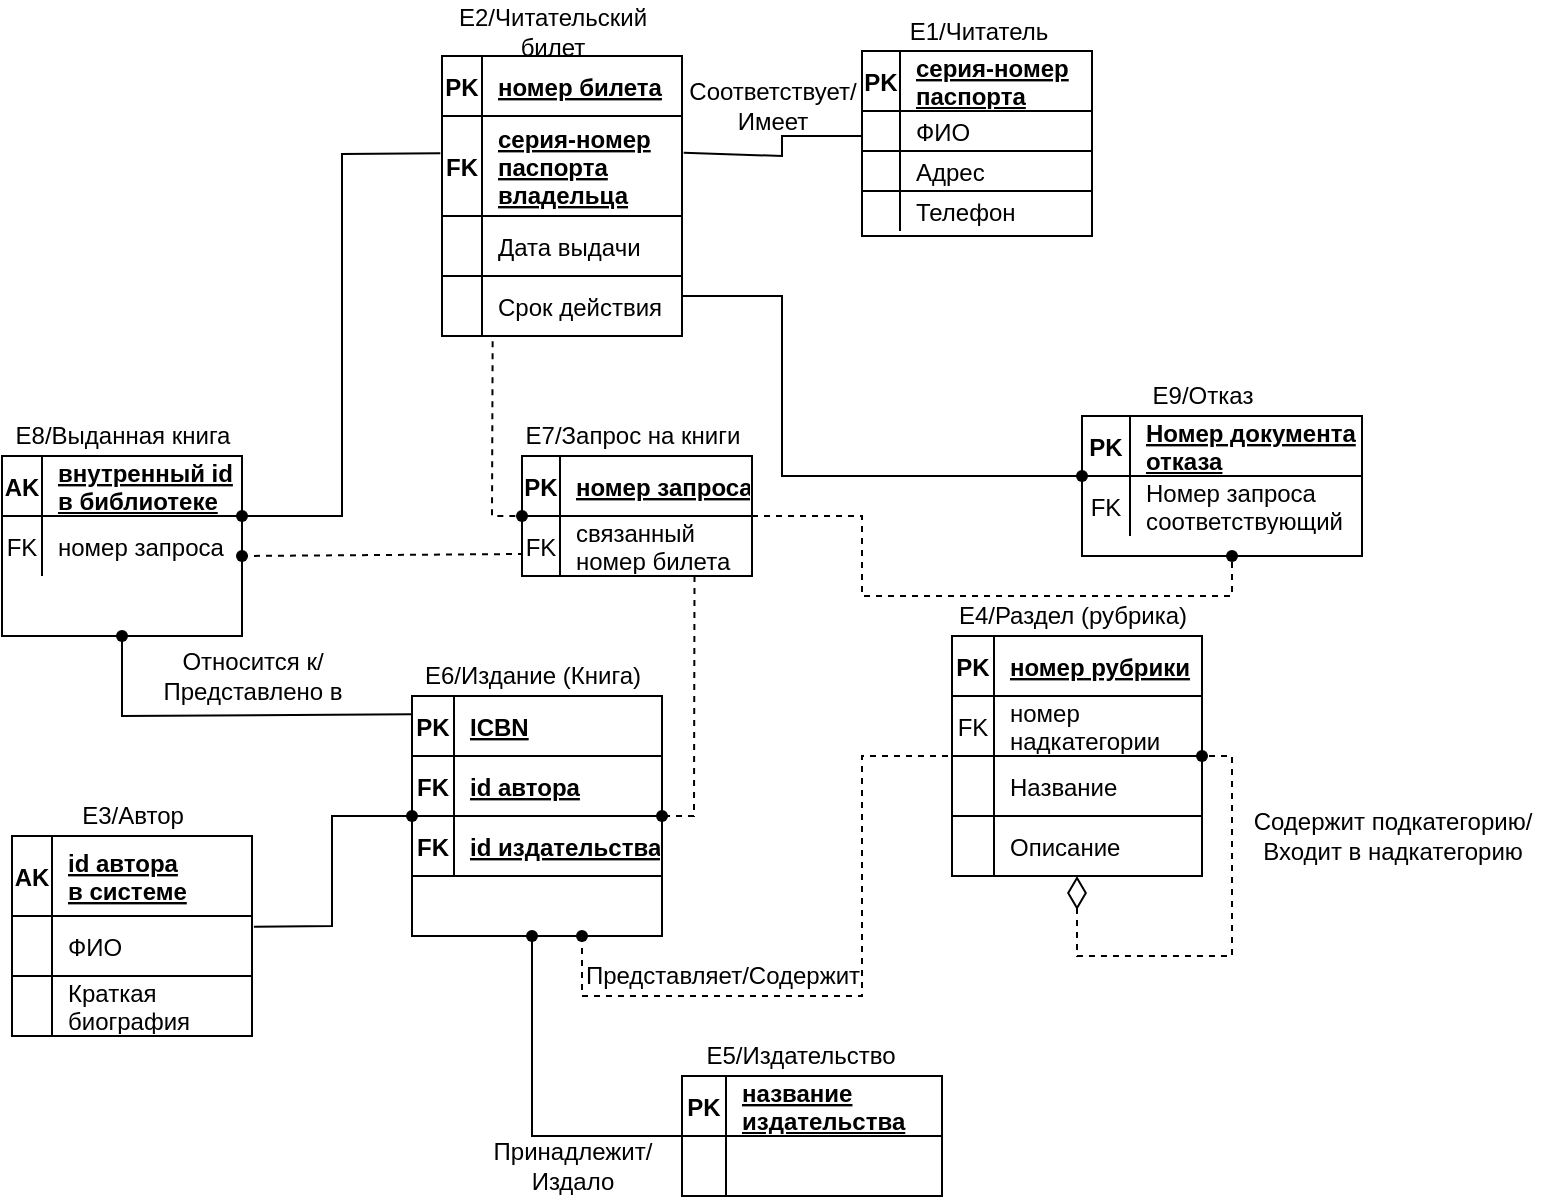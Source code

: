 <mxfile version="17.1.3" type="github">
  <diagram id="OyRcTyBlNtmZmaSBtb3-" name="Page-1">
    <mxGraphModel dx="1022" dy="468" grid="1" gridSize="10" guides="1" tooltips="1" connect="1" arrows="1" fold="1" page="1" pageScale="1" pageWidth="827" pageHeight="1169" math="0" shadow="0">
      <root>
        <mxCell id="0" />
        <mxCell id="1" parent="0" />
        <mxCell id="z1wBFRxJV2j2c12fdlnA-1" value="" style="shape=table;childLayout=tableLayout;fixedRows=1;rounded=0;whiteSpace=wrap;html=1;startSize=0;" parent="1" vertex="1">
          <mxGeometry x="480" y="27.5" width="115" height="92.5" as="geometry" />
        </mxCell>
        <mxCell id="bO-Ev2rAPcP5Glvwb2sy-28" value="" style="shape=tableRow;horizontal=0;startSize=0;swimlaneHead=0;swimlaneBody=0;fillColor=none;collapsible=0;dropTarget=0;points=[[0,0.5],[1,0.5]];portConstraint=eastwest;top=0;left=0;right=0;bottom=1;" parent="z1wBFRxJV2j2c12fdlnA-1" vertex="1">
          <mxGeometry width="115" height="30" as="geometry" />
        </mxCell>
        <mxCell id="bO-Ev2rAPcP5Glvwb2sy-29" value="PK" style="shape=partialRectangle;connectable=0;fillColor=none;top=0;left=0;bottom=0;right=0;fontStyle=1;overflow=hidden;" parent="bO-Ev2rAPcP5Glvwb2sy-28" vertex="1">
          <mxGeometry width="19" height="30" as="geometry">
            <mxRectangle width="19" height="30" as="alternateBounds" />
          </mxGeometry>
        </mxCell>
        <mxCell id="bO-Ev2rAPcP5Glvwb2sy-30" value="серия-номер&#xa;паспорта" style="shape=partialRectangle;connectable=0;fillColor=none;top=0;left=0;bottom=0;right=0;align=left;spacingLeft=6;fontStyle=5;overflow=hidden;" parent="bO-Ev2rAPcP5Glvwb2sy-28" vertex="1">
          <mxGeometry x="19" width="96" height="30" as="geometry">
            <mxRectangle width="96" height="30" as="alternateBounds" />
          </mxGeometry>
        </mxCell>
        <mxCell id="trUR8ETrxcVHtbuQEycP-1" value="" style="shape=tableRow;horizontal=0;startSize=0;swimlaneHead=0;swimlaneBody=0;fillColor=none;collapsible=0;dropTarget=0;points=[[0,0.5],[1,0.5]];portConstraint=eastwest;top=0;left=0;right=0;bottom=0;" vertex="1" parent="z1wBFRxJV2j2c12fdlnA-1">
          <mxGeometry y="30" width="115" height="20" as="geometry" />
        </mxCell>
        <mxCell id="trUR8ETrxcVHtbuQEycP-2" value="" style="shape=partialRectangle;connectable=0;fillColor=none;top=0;left=0;bottom=0;right=0;editable=1;overflow=hidden;" vertex="1" parent="trUR8ETrxcVHtbuQEycP-1">
          <mxGeometry width="19" height="20" as="geometry">
            <mxRectangle width="19" height="20" as="alternateBounds" />
          </mxGeometry>
        </mxCell>
        <mxCell id="trUR8ETrxcVHtbuQEycP-3" value="ФИО" style="shape=partialRectangle;connectable=0;fillColor=none;top=0;left=0;bottom=0;right=0;align=left;spacingLeft=6;overflow=hidden;" vertex="1" parent="trUR8ETrxcVHtbuQEycP-1">
          <mxGeometry x="19" width="96" height="20" as="geometry">
            <mxRectangle width="96" height="20" as="alternateBounds" />
          </mxGeometry>
        </mxCell>
        <mxCell id="trUR8ETrxcVHtbuQEycP-4" value="" style="shape=tableRow;horizontal=0;startSize=0;swimlaneHead=0;swimlaneBody=0;fillColor=none;collapsible=0;dropTarget=0;points=[[0,0.5],[1,0.5]];portConstraint=eastwest;top=0;left=0;right=0;bottom=0;" vertex="1" parent="z1wBFRxJV2j2c12fdlnA-1">
          <mxGeometry y="50" width="115" height="20" as="geometry" />
        </mxCell>
        <mxCell id="trUR8ETrxcVHtbuQEycP-5" value="" style="shape=partialRectangle;connectable=0;fillColor=none;top=0;left=0;bottom=0;right=0;editable=1;overflow=hidden;" vertex="1" parent="trUR8ETrxcVHtbuQEycP-4">
          <mxGeometry width="19" height="20" as="geometry">
            <mxRectangle width="19" height="20" as="alternateBounds" />
          </mxGeometry>
        </mxCell>
        <mxCell id="trUR8ETrxcVHtbuQEycP-6" value="Адрес" style="shape=partialRectangle;connectable=0;fillColor=none;top=0;left=0;bottom=0;right=0;align=left;spacingLeft=6;overflow=hidden;" vertex="1" parent="trUR8ETrxcVHtbuQEycP-4">
          <mxGeometry x="19" width="96" height="20" as="geometry">
            <mxRectangle width="96" height="20" as="alternateBounds" />
          </mxGeometry>
        </mxCell>
        <mxCell id="trUR8ETrxcVHtbuQEycP-7" value="" style="shape=tableRow;horizontal=0;startSize=0;swimlaneHead=0;swimlaneBody=0;fillColor=none;collapsible=0;dropTarget=0;points=[[0,0.5],[1,0.5]];portConstraint=eastwest;top=0;left=0;right=0;bottom=0;" vertex="1" parent="z1wBFRxJV2j2c12fdlnA-1">
          <mxGeometry y="70" width="115" height="20" as="geometry" />
        </mxCell>
        <mxCell id="trUR8ETrxcVHtbuQEycP-8" value="" style="shape=partialRectangle;connectable=0;fillColor=none;top=0;left=0;bottom=0;right=0;editable=1;overflow=hidden;" vertex="1" parent="trUR8ETrxcVHtbuQEycP-7">
          <mxGeometry width="19" height="20" as="geometry">
            <mxRectangle width="19" height="20" as="alternateBounds" />
          </mxGeometry>
        </mxCell>
        <mxCell id="trUR8ETrxcVHtbuQEycP-9" value="Телефон" style="shape=partialRectangle;connectable=0;fillColor=none;top=0;left=0;bottom=0;right=0;align=left;spacingLeft=6;overflow=hidden;" vertex="1" parent="trUR8ETrxcVHtbuQEycP-7">
          <mxGeometry x="19" width="96" height="20" as="geometry">
            <mxRectangle width="96" height="20" as="alternateBounds" />
          </mxGeometry>
        </mxCell>
        <mxCell id="z1wBFRxJV2j2c12fdlnA-2" value="E1/Читатель" style="text;html=1;align=center;verticalAlign=middle;resizable=0;points=[];autosize=1;strokeColor=none;fillColor=none;" parent="1" vertex="1">
          <mxGeometry x="492.5" y="7.5" width="90" height="20" as="geometry" />
        </mxCell>
        <mxCell id="z1wBFRxJV2j2c12fdlnA-4" value="E2/Читательский&lt;br&gt;билет" style="text;html=1;align=center;verticalAlign=middle;resizable=0;points=[];autosize=1;strokeColor=none;fillColor=none;" parent="1" vertex="1">
          <mxGeometry x="270" y="2.5" width="110" height="30" as="geometry" />
        </mxCell>
        <mxCell id="z1wBFRxJV2j2c12fdlnA-5" value="" style="shape=table;childLayout=tableLayout;fixedRows=1;rounded=0;whiteSpace=wrap;html=1;startSize=0;" parent="1" vertex="1">
          <mxGeometry x="55" y="420" width="120" height="100" as="geometry" />
        </mxCell>
        <mxCell id="bO-Ev2rAPcP5Glvwb2sy-86" value="" style="shape=tableRow;horizontal=0;startSize=0;swimlaneHead=0;swimlaneBody=0;fillColor=none;collapsible=0;dropTarget=0;points=[[0,0.5],[1,0.5]];portConstraint=eastwest;top=0;left=0;right=0;bottom=1;" parent="z1wBFRxJV2j2c12fdlnA-5" vertex="1">
          <mxGeometry width="120" height="40" as="geometry" />
        </mxCell>
        <mxCell id="bO-Ev2rAPcP5Glvwb2sy-87" value="AK" style="shape=partialRectangle;connectable=0;fillColor=none;top=0;left=0;bottom=0;right=0;fontStyle=1;overflow=hidden;" parent="bO-Ev2rAPcP5Glvwb2sy-86" vertex="1">
          <mxGeometry width="20" height="40" as="geometry">
            <mxRectangle width="20" height="40" as="alternateBounds" />
          </mxGeometry>
        </mxCell>
        <mxCell id="bO-Ev2rAPcP5Glvwb2sy-88" value="id автора&#xa;в системе" style="shape=partialRectangle;connectable=0;fillColor=none;top=0;left=0;bottom=0;right=0;align=left;spacingLeft=6;fontStyle=5;overflow=hidden;" parent="bO-Ev2rAPcP5Glvwb2sy-86" vertex="1">
          <mxGeometry x="20" width="100" height="40" as="geometry">
            <mxRectangle width="100" height="40" as="alternateBounds" />
          </mxGeometry>
        </mxCell>
        <mxCell id="trUR8ETrxcVHtbuQEycP-25" value="" style="shape=tableRow;horizontal=0;startSize=0;swimlaneHead=0;swimlaneBody=0;fillColor=none;collapsible=0;dropTarget=0;points=[[0,0.5],[1,0.5]];portConstraint=eastwest;top=0;left=0;right=0;bottom=0;" vertex="1" parent="z1wBFRxJV2j2c12fdlnA-5">
          <mxGeometry y="40" width="120" height="30" as="geometry" />
        </mxCell>
        <mxCell id="trUR8ETrxcVHtbuQEycP-26" value="" style="shape=partialRectangle;connectable=0;fillColor=none;top=0;left=0;bottom=0;right=0;editable=1;overflow=hidden;" vertex="1" parent="trUR8ETrxcVHtbuQEycP-25">
          <mxGeometry width="20" height="30" as="geometry">
            <mxRectangle width="20" height="30" as="alternateBounds" />
          </mxGeometry>
        </mxCell>
        <mxCell id="trUR8ETrxcVHtbuQEycP-27" value="ФИО" style="shape=partialRectangle;connectable=0;fillColor=none;top=0;left=0;bottom=0;right=0;align=left;spacingLeft=6;overflow=hidden;" vertex="1" parent="trUR8ETrxcVHtbuQEycP-25">
          <mxGeometry x="20" width="100" height="30" as="geometry">
            <mxRectangle width="100" height="30" as="alternateBounds" />
          </mxGeometry>
        </mxCell>
        <mxCell id="trUR8ETrxcVHtbuQEycP-28" value="" style="shape=tableRow;horizontal=0;startSize=0;swimlaneHead=0;swimlaneBody=0;fillColor=none;collapsible=0;dropTarget=0;points=[[0,0.5],[1,0.5]];portConstraint=eastwest;top=0;left=0;right=0;bottom=0;" vertex="1" parent="z1wBFRxJV2j2c12fdlnA-5">
          <mxGeometry y="70" width="120" height="30" as="geometry" />
        </mxCell>
        <mxCell id="trUR8ETrxcVHtbuQEycP-29" value="" style="shape=partialRectangle;connectable=0;fillColor=none;top=0;left=0;bottom=0;right=0;editable=1;overflow=hidden;" vertex="1" parent="trUR8ETrxcVHtbuQEycP-28">
          <mxGeometry width="20" height="30" as="geometry">
            <mxRectangle width="20" height="30" as="alternateBounds" />
          </mxGeometry>
        </mxCell>
        <mxCell id="trUR8ETrxcVHtbuQEycP-30" value="Краткая&#xa;биография" style="shape=partialRectangle;connectable=0;fillColor=none;top=0;left=0;bottom=0;right=0;align=left;spacingLeft=6;overflow=hidden;" vertex="1" parent="trUR8ETrxcVHtbuQEycP-28">
          <mxGeometry x="20" width="100" height="30" as="geometry">
            <mxRectangle width="100" height="30" as="alternateBounds" />
          </mxGeometry>
        </mxCell>
        <mxCell id="z1wBFRxJV2j2c12fdlnA-6" value="E3/Автор" style="text;html=1;align=center;verticalAlign=middle;resizable=0;points=[];autosize=1;strokeColor=none;fillColor=none;" parent="1" vertex="1">
          <mxGeometry x="80" y="400" width="70" height="20" as="geometry" />
        </mxCell>
        <mxCell id="z1wBFRxJV2j2c12fdlnA-7" value="" style="shape=table;childLayout=tableLayout;fixedRows=1;rounded=0;whiteSpace=wrap;html=1;startSize=0;" parent="1" vertex="1">
          <mxGeometry x="525" y="320" width="125" height="120" as="geometry" />
        </mxCell>
        <mxCell id="bO-Ev2rAPcP5Glvwb2sy-55" value="" style="shape=tableRow;horizontal=0;startSize=0;swimlaneHead=0;swimlaneBody=0;fillColor=none;collapsible=0;dropTarget=0;points=[[0,0.5],[1,0.5]];portConstraint=eastwest;top=0;left=0;right=0;bottom=1;" parent="z1wBFRxJV2j2c12fdlnA-7" vertex="1">
          <mxGeometry width="125" height="30" as="geometry" />
        </mxCell>
        <mxCell id="bO-Ev2rAPcP5Glvwb2sy-56" value="PK" style="shape=partialRectangle;connectable=0;fillColor=none;top=0;left=0;bottom=0;right=0;fontStyle=1;overflow=hidden;" parent="bO-Ev2rAPcP5Glvwb2sy-55" vertex="1">
          <mxGeometry width="21" height="30" as="geometry">
            <mxRectangle width="21" height="30" as="alternateBounds" />
          </mxGeometry>
        </mxCell>
        <mxCell id="bO-Ev2rAPcP5Glvwb2sy-57" value="номер рубрики" style="shape=partialRectangle;connectable=0;fillColor=none;top=0;left=0;bottom=0;right=0;align=left;spacingLeft=6;fontStyle=5;overflow=hidden;" parent="bO-Ev2rAPcP5Glvwb2sy-55" vertex="1">
          <mxGeometry x="21" width="104" height="30" as="geometry">
            <mxRectangle width="104" height="30" as="alternateBounds" />
          </mxGeometry>
        </mxCell>
        <mxCell id="bO-Ev2rAPcP5Glvwb2sy-58" value="" style="shape=tableRow;horizontal=0;startSize=0;swimlaneHead=0;swimlaneBody=0;fillColor=none;collapsible=0;dropTarget=0;points=[[0,0.5],[1,0.5]];portConstraint=eastwest;top=0;left=0;right=0;bottom=0;" parent="z1wBFRxJV2j2c12fdlnA-7" vertex="1">
          <mxGeometry y="30" width="125" height="30" as="geometry" />
        </mxCell>
        <mxCell id="bO-Ev2rAPcP5Glvwb2sy-59" value="FK" style="shape=partialRectangle;connectable=0;fillColor=none;top=0;left=0;bottom=0;right=0;fontStyle=0;overflow=hidden;" parent="bO-Ev2rAPcP5Glvwb2sy-58" vertex="1">
          <mxGeometry width="21" height="30" as="geometry">
            <mxRectangle width="21" height="30" as="alternateBounds" />
          </mxGeometry>
        </mxCell>
        <mxCell id="bO-Ev2rAPcP5Glvwb2sy-60" value="номер&#xa;надкатегории" style="shape=partialRectangle;connectable=0;fillColor=none;top=0;left=0;bottom=0;right=0;align=left;spacingLeft=6;fontStyle=0;overflow=hidden;" parent="bO-Ev2rAPcP5Glvwb2sy-58" vertex="1">
          <mxGeometry x="21" width="104" height="30" as="geometry">
            <mxRectangle width="104" height="30" as="alternateBounds" />
          </mxGeometry>
        </mxCell>
        <mxCell id="trUR8ETrxcVHtbuQEycP-16" value="" style="shape=tableRow;horizontal=0;startSize=0;swimlaneHead=0;swimlaneBody=0;fillColor=none;collapsible=0;dropTarget=0;points=[[0,0.5],[1,0.5]];portConstraint=eastwest;top=0;left=0;right=0;bottom=0;" vertex="1" parent="z1wBFRxJV2j2c12fdlnA-7">
          <mxGeometry y="60" width="125" height="30" as="geometry" />
        </mxCell>
        <mxCell id="trUR8ETrxcVHtbuQEycP-17" value="" style="shape=partialRectangle;connectable=0;fillColor=none;top=0;left=0;bottom=0;right=0;editable=1;overflow=hidden;" vertex="1" parent="trUR8ETrxcVHtbuQEycP-16">
          <mxGeometry width="21" height="30" as="geometry">
            <mxRectangle width="21" height="30" as="alternateBounds" />
          </mxGeometry>
        </mxCell>
        <mxCell id="trUR8ETrxcVHtbuQEycP-18" value="Название" style="shape=partialRectangle;connectable=0;fillColor=none;top=0;left=0;bottom=0;right=0;align=left;spacingLeft=6;overflow=hidden;" vertex="1" parent="trUR8ETrxcVHtbuQEycP-16">
          <mxGeometry x="21" width="104" height="30" as="geometry">
            <mxRectangle width="104" height="30" as="alternateBounds" />
          </mxGeometry>
        </mxCell>
        <mxCell id="trUR8ETrxcVHtbuQEycP-19" value="" style="shape=tableRow;horizontal=0;startSize=0;swimlaneHead=0;swimlaneBody=0;fillColor=none;collapsible=0;dropTarget=0;points=[[0,0.5],[1,0.5]];portConstraint=eastwest;top=0;left=0;right=0;bottom=0;" vertex="1" parent="z1wBFRxJV2j2c12fdlnA-7">
          <mxGeometry y="90" width="125" height="30" as="geometry" />
        </mxCell>
        <mxCell id="trUR8ETrxcVHtbuQEycP-20" value="" style="shape=partialRectangle;connectable=0;fillColor=none;top=0;left=0;bottom=0;right=0;editable=1;overflow=hidden;" vertex="1" parent="trUR8ETrxcVHtbuQEycP-19">
          <mxGeometry width="21" height="30" as="geometry">
            <mxRectangle width="21" height="30" as="alternateBounds" />
          </mxGeometry>
        </mxCell>
        <mxCell id="trUR8ETrxcVHtbuQEycP-21" value="Описание" style="shape=partialRectangle;connectable=0;fillColor=none;top=0;left=0;bottom=0;right=0;align=left;spacingLeft=6;overflow=hidden;" vertex="1" parent="trUR8ETrxcVHtbuQEycP-19">
          <mxGeometry x="21" width="104" height="30" as="geometry">
            <mxRectangle width="104" height="30" as="alternateBounds" />
          </mxGeometry>
        </mxCell>
        <mxCell id="z1wBFRxJV2j2c12fdlnA-8" value="E4/Раздел (рубрика)" style="text;html=1;align=center;verticalAlign=middle;resizable=0;points=[];autosize=1;strokeColor=none;fillColor=none;" parent="1" vertex="1">
          <mxGeometry x="520" y="300" width="130" height="20" as="geometry" />
        </mxCell>
        <mxCell id="z1wBFRxJV2j2c12fdlnA-9" value="" style="shape=table;childLayout=tableLayout;fixedRows=1;rounded=0;whiteSpace=wrap;html=1;startSize=0;" parent="1" vertex="1">
          <mxGeometry x="390" y="540" width="130" height="60" as="geometry" />
        </mxCell>
        <mxCell id="bO-Ev2rAPcP5Glvwb2sy-119" value="" style="shape=tableRow;horizontal=0;startSize=0;swimlaneHead=0;swimlaneBody=0;fillColor=none;collapsible=0;dropTarget=0;points=[[0,0.5],[1,0.5]];portConstraint=eastwest;top=0;left=0;right=0;bottom=1;" parent="z1wBFRxJV2j2c12fdlnA-9" vertex="1">
          <mxGeometry width="130" height="30" as="geometry" />
        </mxCell>
        <mxCell id="bO-Ev2rAPcP5Glvwb2sy-120" value="PK" style="shape=partialRectangle;connectable=0;fillColor=none;top=0;left=0;bottom=0;right=0;fontStyle=1;overflow=hidden;" parent="bO-Ev2rAPcP5Glvwb2sy-119" vertex="1">
          <mxGeometry width="22" height="30" as="geometry">
            <mxRectangle width="22" height="30" as="alternateBounds" />
          </mxGeometry>
        </mxCell>
        <mxCell id="bO-Ev2rAPcP5Glvwb2sy-121" value="название&#xa;издательства" style="shape=partialRectangle;connectable=0;fillColor=none;top=0;left=0;bottom=0;right=0;align=left;spacingLeft=6;fontStyle=5;overflow=hidden;" parent="bO-Ev2rAPcP5Glvwb2sy-119" vertex="1">
          <mxGeometry x="22" width="108" height="30" as="geometry">
            <mxRectangle width="108" height="30" as="alternateBounds" />
          </mxGeometry>
        </mxCell>
        <mxCell id="trUR8ETrxcVHtbuQEycP-31" value="" style="shape=tableRow;horizontal=0;startSize=0;swimlaneHead=0;swimlaneBody=0;fillColor=none;collapsible=0;dropTarget=0;points=[[0,0.5],[1,0.5]];portConstraint=eastwest;top=0;left=0;right=0;bottom=0;" vertex="1" parent="z1wBFRxJV2j2c12fdlnA-9">
          <mxGeometry y="30" width="130" height="30" as="geometry" />
        </mxCell>
        <mxCell id="trUR8ETrxcVHtbuQEycP-32" value="" style="shape=partialRectangle;connectable=0;fillColor=none;top=0;left=0;bottom=0;right=0;editable=1;overflow=hidden;" vertex="1" parent="trUR8ETrxcVHtbuQEycP-31">
          <mxGeometry width="22" height="30" as="geometry">
            <mxRectangle width="22" height="30" as="alternateBounds" />
          </mxGeometry>
        </mxCell>
        <mxCell id="trUR8ETrxcVHtbuQEycP-33" value="" style="shape=partialRectangle;connectable=0;fillColor=none;top=0;left=0;bottom=0;right=0;align=left;spacingLeft=6;overflow=hidden;" vertex="1" parent="trUR8ETrxcVHtbuQEycP-31">
          <mxGeometry x="22" width="108" height="30" as="geometry">
            <mxRectangle width="108" height="30" as="alternateBounds" />
          </mxGeometry>
        </mxCell>
        <mxCell id="z1wBFRxJV2j2c12fdlnA-10" value="E5/Издательство" style="text;html=1;align=center;verticalAlign=middle;resizable=0;points=[];autosize=1;strokeColor=none;fillColor=none;" parent="1" vertex="1">
          <mxGeometry x="394" y="520" width="110" height="20" as="geometry" />
        </mxCell>
        <mxCell id="z1wBFRxJV2j2c12fdlnA-13" value="" style="shape=table;childLayout=tableLayout;fixedRows=1;rounded=0;whiteSpace=wrap;html=1;startSize=0;" parent="1" vertex="1">
          <mxGeometry x="310" y="230" width="115" height="60" as="geometry" />
        </mxCell>
        <mxCell id="bO-Ev2rAPcP5Glvwb2sy-76" value="" style="shape=tableRow;horizontal=0;startSize=0;swimlaneHead=0;swimlaneBody=0;fillColor=none;collapsible=0;dropTarget=0;points=[[0,0.5],[1,0.5]];portConstraint=eastwest;top=0;left=0;right=0;bottom=1;" parent="z1wBFRxJV2j2c12fdlnA-13" vertex="1">
          <mxGeometry width="115" height="30" as="geometry" />
        </mxCell>
        <mxCell id="bO-Ev2rAPcP5Glvwb2sy-77" value="PK" style="shape=partialRectangle;connectable=0;fillColor=none;top=0;left=0;bottom=0;right=0;fontStyle=1;overflow=hidden;" parent="bO-Ev2rAPcP5Glvwb2sy-76" vertex="1">
          <mxGeometry width="19" height="30" as="geometry">
            <mxRectangle width="19" height="30" as="alternateBounds" />
          </mxGeometry>
        </mxCell>
        <mxCell id="bO-Ev2rAPcP5Glvwb2sy-78" value="номер запроса" style="shape=partialRectangle;connectable=0;fillColor=none;top=0;left=0;bottom=0;right=0;align=left;spacingLeft=6;fontStyle=5;overflow=hidden;" parent="bO-Ev2rAPcP5Glvwb2sy-76" vertex="1">
          <mxGeometry x="19" width="96" height="30" as="geometry">
            <mxRectangle width="96" height="30" as="alternateBounds" />
          </mxGeometry>
        </mxCell>
        <mxCell id="bO-Ev2rAPcP5Glvwb2sy-79" value="" style="shape=tableRow;horizontal=0;startSize=0;swimlaneHead=0;swimlaneBody=0;fillColor=none;collapsible=0;dropTarget=0;points=[[0,0.5],[1,0.5]];portConstraint=eastwest;top=0;left=0;right=0;bottom=0;" parent="z1wBFRxJV2j2c12fdlnA-13" vertex="1">
          <mxGeometry y="30" width="115" height="30" as="geometry" />
        </mxCell>
        <mxCell id="bO-Ev2rAPcP5Glvwb2sy-80" value="FK" style="shape=partialRectangle;connectable=0;fillColor=none;top=0;left=0;bottom=0;right=0;fontStyle=0;overflow=hidden;" parent="bO-Ev2rAPcP5Glvwb2sy-79" vertex="1">
          <mxGeometry width="19" height="30" as="geometry">
            <mxRectangle width="19" height="30" as="alternateBounds" />
          </mxGeometry>
        </mxCell>
        <mxCell id="bO-Ev2rAPcP5Glvwb2sy-81" value="связанный&#xa;номер билета" style="shape=partialRectangle;connectable=0;fillColor=none;top=0;left=0;bottom=0;right=0;align=left;spacingLeft=6;fontStyle=0;overflow=hidden;" parent="bO-Ev2rAPcP5Glvwb2sy-79" vertex="1">
          <mxGeometry x="19" width="96" height="30" as="geometry">
            <mxRectangle width="96" height="30" as="alternateBounds" />
          </mxGeometry>
        </mxCell>
        <mxCell id="z1wBFRxJV2j2c12fdlnA-14" value="E7/Запрос на книги" style="text;html=1;align=center;verticalAlign=middle;resizable=0;points=[];autosize=1;strokeColor=none;fillColor=none;" parent="1" vertex="1">
          <mxGeometry x="305" y="210" width="120" height="20" as="geometry" />
        </mxCell>
        <mxCell id="z1wBFRxJV2j2c12fdlnA-15" value="" style="shape=table;childLayout=tableLayout;fixedRows=1;rounded=0;whiteSpace=wrap;html=1;startSize=0;" parent="1" vertex="1">
          <mxGeometry x="50" y="230" width="120" height="90" as="geometry" />
        </mxCell>
        <mxCell id="bO-Ev2rAPcP5Glvwb2sy-69" value="" style="shape=tableRow;horizontal=0;startSize=0;swimlaneHead=0;swimlaneBody=0;fillColor=none;collapsible=0;dropTarget=0;points=[[0,0.5],[1,0.5]];portConstraint=eastwest;top=0;left=0;right=0;bottom=1;" parent="z1wBFRxJV2j2c12fdlnA-15" vertex="1">
          <mxGeometry width="120" height="30" as="geometry" />
        </mxCell>
        <mxCell id="bO-Ev2rAPcP5Glvwb2sy-70" value="AK" style="shape=partialRectangle;connectable=0;fillColor=none;top=0;left=0;bottom=0;right=0;fontStyle=1;overflow=hidden;" parent="bO-Ev2rAPcP5Glvwb2sy-69" vertex="1">
          <mxGeometry width="20" height="30" as="geometry">
            <mxRectangle width="20" height="30" as="alternateBounds" />
          </mxGeometry>
        </mxCell>
        <mxCell id="bO-Ev2rAPcP5Glvwb2sy-71" value="внутренный id&#xa;в библиотеке" style="shape=partialRectangle;connectable=0;fillColor=none;top=0;left=0;bottom=0;right=0;align=left;spacingLeft=6;fontStyle=5;overflow=hidden;" parent="bO-Ev2rAPcP5Glvwb2sy-69" vertex="1">
          <mxGeometry x="20" width="100" height="30" as="geometry">
            <mxRectangle width="100" height="30" as="alternateBounds" />
          </mxGeometry>
        </mxCell>
        <mxCell id="bO-Ev2rAPcP5Glvwb2sy-73" value="" style="shape=tableRow;horizontal=0;startSize=0;swimlaneHead=0;swimlaneBody=0;fillColor=none;collapsible=0;dropTarget=0;points=[[0,0.5],[1,0.5]];portConstraint=eastwest;top=0;left=0;right=0;bottom=0;" parent="z1wBFRxJV2j2c12fdlnA-15" vertex="1">
          <mxGeometry y="30" width="120" height="30" as="geometry" />
        </mxCell>
        <mxCell id="bO-Ev2rAPcP5Glvwb2sy-74" value="FK" style="shape=partialRectangle;connectable=0;fillColor=none;top=0;left=0;bottom=0;right=0;fontStyle=0;overflow=hidden;" parent="bO-Ev2rAPcP5Glvwb2sy-73" vertex="1">
          <mxGeometry width="20" height="30" as="geometry">
            <mxRectangle width="20" height="30" as="alternateBounds" />
          </mxGeometry>
        </mxCell>
        <mxCell id="bO-Ev2rAPcP5Glvwb2sy-75" value="номер запроса" style="shape=partialRectangle;connectable=0;fillColor=none;top=0;left=0;bottom=0;right=0;align=left;spacingLeft=6;fontStyle=0;overflow=hidden;" parent="bO-Ev2rAPcP5Glvwb2sy-73" vertex="1">
          <mxGeometry x="20" width="100" height="30" as="geometry">
            <mxRectangle width="100" height="30" as="alternateBounds" />
          </mxGeometry>
        </mxCell>
        <mxCell id="z1wBFRxJV2j2c12fdlnA-16" value="E8/Выданная книга" style="text;html=1;align=center;verticalAlign=middle;resizable=0;points=[];autosize=1;strokeColor=none;fillColor=none;" parent="1" vertex="1">
          <mxGeometry x="50" y="210" width="120" height="20" as="geometry" />
        </mxCell>
        <mxCell id="z1wBFRxJV2j2c12fdlnA-17" value="" style="shape=table;childLayout=tableLayout;fixedRows=1;rounded=0;whiteSpace=wrap;html=1;startSize=0;" parent="1" vertex="1">
          <mxGeometry x="590" y="210" width="140" height="70" as="geometry" />
        </mxCell>
        <mxCell id="bO-Ev2rAPcP5Glvwb2sy-41" value="" style="shape=tableRow;horizontal=0;startSize=0;swimlaneHead=0;swimlaneBody=0;fillColor=none;collapsible=0;dropTarget=0;points=[[0,0.5],[1,0.5]];portConstraint=eastwest;top=0;left=0;right=0;bottom=1;" parent="z1wBFRxJV2j2c12fdlnA-17" vertex="1">
          <mxGeometry width="140" height="30" as="geometry" />
        </mxCell>
        <mxCell id="bO-Ev2rAPcP5Glvwb2sy-42" value="PK" style="shape=partialRectangle;connectable=0;fillColor=none;top=0;left=0;bottom=0;right=0;fontStyle=1;overflow=hidden;" parent="bO-Ev2rAPcP5Glvwb2sy-41" vertex="1">
          <mxGeometry width="24" height="30" as="geometry">
            <mxRectangle width="24" height="30" as="alternateBounds" />
          </mxGeometry>
        </mxCell>
        <mxCell id="bO-Ev2rAPcP5Glvwb2sy-43" value="Номер документа&#xa;отказа" style="shape=partialRectangle;connectable=0;fillColor=none;top=0;left=0;bottom=0;right=0;align=left;spacingLeft=6;fontStyle=5;overflow=hidden;" parent="bO-Ev2rAPcP5Glvwb2sy-41" vertex="1">
          <mxGeometry x="24" width="116" height="30" as="geometry">
            <mxRectangle width="116" height="30" as="alternateBounds" />
          </mxGeometry>
        </mxCell>
        <mxCell id="bO-Ev2rAPcP5Glvwb2sy-52" value="" style="shape=tableRow;horizontal=0;startSize=0;swimlaneHead=0;swimlaneBody=0;fillColor=none;collapsible=0;dropTarget=0;points=[[0,0.5],[1,0.5]];portConstraint=eastwest;top=0;left=0;right=0;bottom=0;" parent="z1wBFRxJV2j2c12fdlnA-17" vertex="1">
          <mxGeometry y="30" width="140" height="30" as="geometry" />
        </mxCell>
        <mxCell id="bO-Ev2rAPcP5Glvwb2sy-53" value="FK" style="shape=partialRectangle;connectable=0;fillColor=none;top=0;left=0;bottom=0;right=0;fontStyle=0;overflow=hidden;" parent="bO-Ev2rAPcP5Glvwb2sy-52" vertex="1">
          <mxGeometry width="24" height="30" as="geometry">
            <mxRectangle width="24" height="30" as="alternateBounds" />
          </mxGeometry>
        </mxCell>
        <mxCell id="bO-Ev2rAPcP5Glvwb2sy-54" value="Номер запроса&#xa;соответствующий" style="shape=partialRectangle;connectable=0;fillColor=none;top=0;left=0;bottom=0;right=0;align=left;spacingLeft=6;fontStyle=0;overflow=hidden;" parent="bO-Ev2rAPcP5Glvwb2sy-52" vertex="1">
          <mxGeometry x="24" width="116" height="30" as="geometry">
            <mxRectangle width="116" height="30" as="alternateBounds" />
          </mxGeometry>
        </mxCell>
        <mxCell id="z1wBFRxJV2j2c12fdlnA-18" value="E9/Отказ" style="text;html=1;align=center;verticalAlign=middle;resizable=0;points=[];autosize=1;strokeColor=none;fillColor=none;" parent="1" vertex="1">
          <mxGeometry x="615" y="190" width="70" height="20" as="geometry" />
        </mxCell>
        <mxCell id="z1wBFRxJV2j2c12fdlnA-19" value="" style="shape=table;childLayout=tableLayout;fixedRows=1;rounded=1;whiteSpace=wrap;html=1;startSize=0;" parent="1" vertex="1">
          <mxGeometry x="270" y="30" width="120" height="140" as="geometry" />
        </mxCell>
        <mxCell id="bO-Ev2rAPcP5Glvwb2sy-32" value="" style="shape=tableRow;horizontal=0;startSize=0;swimlaneHead=0;swimlaneBody=0;fillColor=none;collapsible=0;dropTarget=0;points=[[0,0.5],[1,0.5]];portConstraint=eastwest;top=0;left=0;right=0;bottom=1;" parent="z1wBFRxJV2j2c12fdlnA-19" vertex="1">
          <mxGeometry width="120" height="30" as="geometry" />
        </mxCell>
        <mxCell id="bO-Ev2rAPcP5Glvwb2sy-33" value="PK" style="shape=partialRectangle;connectable=0;fillColor=none;top=0;left=0;bottom=0;right=0;fontStyle=1;overflow=hidden;" parent="bO-Ev2rAPcP5Glvwb2sy-32" vertex="1">
          <mxGeometry width="20" height="30" as="geometry">
            <mxRectangle width="20" height="30" as="alternateBounds" />
          </mxGeometry>
        </mxCell>
        <mxCell id="bO-Ev2rAPcP5Glvwb2sy-34" value="номер билета" style="shape=partialRectangle;connectable=0;fillColor=none;top=0;left=0;bottom=0;right=0;align=left;spacingLeft=6;fontStyle=5;overflow=hidden;" parent="bO-Ev2rAPcP5Glvwb2sy-32" vertex="1">
          <mxGeometry x="20" width="100" height="30" as="geometry">
            <mxRectangle width="100" height="30" as="alternateBounds" />
          </mxGeometry>
        </mxCell>
        <mxCell id="bO-Ev2rAPcP5Glvwb2sy-35" value="" style="shape=tableRow;horizontal=0;startSize=0;swimlaneHead=0;swimlaneBody=0;fillColor=none;collapsible=0;dropTarget=0;points=[[0,0.5],[1,0.5]];portConstraint=eastwest;top=0;left=0;right=0;bottom=1;" parent="z1wBFRxJV2j2c12fdlnA-19" vertex="1">
          <mxGeometry y="30" width="120" height="50" as="geometry" />
        </mxCell>
        <mxCell id="bO-Ev2rAPcP5Glvwb2sy-36" value="FK" style="shape=partialRectangle;connectable=0;fillColor=none;top=0;left=0;bottom=0;right=0;fontStyle=1;overflow=hidden;" parent="bO-Ev2rAPcP5Glvwb2sy-35" vertex="1">
          <mxGeometry width="20" height="50" as="geometry">
            <mxRectangle width="20" height="50" as="alternateBounds" />
          </mxGeometry>
        </mxCell>
        <mxCell id="bO-Ev2rAPcP5Glvwb2sy-37" value="серия-номер&#xa;паспорта&#xa;владельца" style="shape=partialRectangle;connectable=0;fillColor=none;top=0;left=0;bottom=0;right=0;align=left;spacingLeft=6;fontStyle=5;overflow=hidden;" parent="bO-Ev2rAPcP5Glvwb2sy-35" vertex="1">
          <mxGeometry x="20" width="100" height="50" as="geometry">
            <mxRectangle width="100" height="50" as="alternateBounds" />
          </mxGeometry>
        </mxCell>
        <mxCell id="trUR8ETrxcVHtbuQEycP-10" value="" style="shape=tableRow;horizontal=0;startSize=0;swimlaneHead=0;swimlaneBody=0;fillColor=none;collapsible=0;dropTarget=0;points=[[0,0.5],[1,0.5]];portConstraint=eastwest;top=0;left=0;right=0;bottom=0;" vertex="1" parent="z1wBFRxJV2j2c12fdlnA-19">
          <mxGeometry y="80" width="120" height="30" as="geometry" />
        </mxCell>
        <mxCell id="trUR8ETrxcVHtbuQEycP-11" value="" style="shape=partialRectangle;connectable=0;fillColor=none;top=0;left=0;bottom=0;right=0;editable=1;overflow=hidden;" vertex="1" parent="trUR8ETrxcVHtbuQEycP-10">
          <mxGeometry width="20" height="30" as="geometry">
            <mxRectangle width="20" height="30" as="alternateBounds" />
          </mxGeometry>
        </mxCell>
        <mxCell id="trUR8ETrxcVHtbuQEycP-12" value="Дата выдачи" style="shape=partialRectangle;connectable=0;fillColor=none;top=0;left=0;bottom=0;right=0;align=left;spacingLeft=6;overflow=hidden;" vertex="1" parent="trUR8ETrxcVHtbuQEycP-10">
          <mxGeometry x="20" width="100" height="30" as="geometry">
            <mxRectangle width="100" height="30" as="alternateBounds" />
          </mxGeometry>
        </mxCell>
        <mxCell id="trUR8ETrxcVHtbuQEycP-13" value="" style="shape=tableRow;horizontal=0;startSize=0;swimlaneHead=0;swimlaneBody=0;fillColor=none;collapsible=0;dropTarget=0;points=[[0,0.5],[1,0.5]];portConstraint=eastwest;top=0;left=0;right=0;bottom=0;" vertex="1" parent="z1wBFRxJV2j2c12fdlnA-19">
          <mxGeometry y="110" width="120" height="30" as="geometry" />
        </mxCell>
        <mxCell id="trUR8ETrxcVHtbuQEycP-14" value="" style="shape=partialRectangle;connectable=0;fillColor=none;top=0;left=0;bottom=0;right=0;editable=1;overflow=hidden;" vertex="1" parent="trUR8ETrxcVHtbuQEycP-13">
          <mxGeometry width="20" height="30" as="geometry">
            <mxRectangle width="20" height="30" as="alternateBounds" />
          </mxGeometry>
        </mxCell>
        <mxCell id="trUR8ETrxcVHtbuQEycP-15" value="Срок действия" style="shape=partialRectangle;connectable=0;fillColor=none;top=0;left=0;bottom=0;right=0;align=left;spacingLeft=6;overflow=hidden;" vertex="1" parent="trUR8ETrxcVHtbuQEycP-13">
          <mxGeometry x="20" width="100" height="30" as="geometry">
            <mxRectangle width="100" height="30" as="alternateBounds" />
          </mxGeometry>
        </mxCell>
        <mxCell id="z1wBFRxJV2j2c12fdlnA-20" value="" style="endArrow=none;html=1;rounded=0;exitX=1.007;exitY=0.368;exitDx=0;exitDy=0;exitPerimeter=0;" parent="1" source="bO-Ev2rAPcP5Glvwb2sy-35" edge="1">
          <mxGeometry width="50" height="50" relative="1" as="geometry">
            <mxPoint x="400" y="130" as="sourcePoint" />
            <mxPoint x="480" y="70" as="targetPoint" />
            <Array as="points">
              <mxPoint x="440" y="80" />
              <mxPoint x="440" y="70" />
            </Array>
          </mxGeometry>
        </mxCell>
        <mxCell id="z1wBFRxJV2j2c12fdlnA-21" value="Соответствует/&lt;br&gt;Имеет" style="text;html=1;align=center;verticalAlign=middle;resizable=0;points=[];autosize=1;strokeColor=none;fillColor=none;" parent="1" vertex="1">
          <mxGeometry x="385" y="40" width="100" height="30" as="geometry" />
        </mxCell>
        <mxCell id="z1wBFRxJV2j2c12fdlnA-23" value="" style="shape=table;childLayout=tableLayout;fixedRows=1;rounded=0;whiteSpace=wrap;html=1;startSize=0;" parent="1" vertex="1">
          <mxGeometry x="255" y="350" width="125" height="120" as="geometry" />
        </mxCell>
        <mxCell id="bO-Ev2rAPcP5Glvwb2sy-82" value="" style="shape=tableRow;horizontal=0;startSize=0;swimlaneHead=0;swimlaneBody=0;fillColor=none;collapsible=0;dropTarget=0;points=[[0,0.5],[1,0.5]];portConstraint=eastwest;top=0;left=0;right=0;bottom=1;" parent="z1wBFRxJV2j2c12fdlnA-23" vertex="1">
          <mxGeometry width="125" height="30" as="geometry" />
        </mxCell>
        <mxCell id="bO-Ev2rAPcP5Glvwb2sy-83" value="PK" style="shape=partialRectangle;connectable=0;fillColor=none;top=0;left=0;bottom=0;right=0;fontStyle=1;overflow=hidden;" parent="bO-Ev2rAPcP5Glvwb2sy-82" vertex="1">
          <mxGeometry width="21" height="30" as="geometry">
            <mxRectangle width="21" height="30" as="alternateBounds" />
          </mxGeometry>
        </mxCell>
        <mxCell id="bO-Ev2rAPcP5Glvwb2sy-84" value="ICBN" style="shape=partialRectangle;connectable=0;fillColor=none;top=0;left=0;bottom=0;right=0;align=left;spacingLeft=6;fontStyle=5;overflow=hidden;" parent="bO-Ev2rAPcP5Glvwb2sy-82" vertex="1">
          <mxGeometry x="21" width="104" height="30" as="geometry">
            <mxRectangle width="104" height="30" as="alternateBounds" />
          </mxGeometry>
        </mxCell>
        <mxCell id="bO-Ev2rAPcP5Glvwb2sy-103" value="" style="shape=tableRow;horizontal=0;startSize=0;swimlaneHead=0;swimlaneBody=0;fillColor=none;collapsible=0;dropTarget=0;points=[[0,0.5],[1,0.5]];portConstraint=eastwest;top=0;left=0;right=0;bottom=1;" parent="z1wBFRxJV2j2c12fdlnA-23" vertex="1">
          <mxGeometry y="30" width="125" height="30" as="geometry" />
        </mxCell>
        <mxCell id="bO-Ev2rAPcP5Glvwb2sy-104" value="FK" style="shape=partialRectangle;connectable=0;fillColor=none;top=0;left=0;bottom=0;right=0;fontStyle=1;overflow=hidden;" parent="bO-Ev2rAPcP5Glvwb2sy-103" vertex="1">
          <mxGeometry width="21" height="30" as="geometry">
            <mxRectangle width="21" height="30" as="alternateBounds" />
          </mxGeometry>
        </mxCell>
        <mxCell id="bO-Ev2rAPcP5Glvwb2sy-105" value="id автора" style="shape=partialRectangle;connectable=0;fillColor=none;top=0;left=0;bottom=0;right=0;align=left;spacingLeft=6;fontStyle=5;overflow=hidden;" parent="bO-Ev2rAPcP5Glvwb2sy-103" vertex="1">
          <mxGeometry x="21" width="104" height="30" as="geometry">
            <mxRectangle width="104" height="30" as="alternateBounds" />
          </mxGeometry>
        </mxCell>
        <mxCell id="bO-Ev2rAPcP5Glvwb2sy-107" value="" style="shape=tableRow;horizontal=0;startSize=0;swimlaneHead=0;swimlaneBody=0;fillColor=none;collapsible=0;dropTarget=0;points=[[0,0.5],[1,0.5]];portConstraint=eastwest;top=0;left=0;right=0;bottom=1;" parent="z1wBFRxJV2j2c12fdlnA-23" vertex="1">
          <mxGeometry y="60" width="125" height="30" as="geometry" />
        </mxCell>
        <mxCell id="bO-Ev2rAPcP5Glvwb2sy-108" value="FK" style="shape=partialRectangle;connectable=0;fillColor=none;top=0;left=0;bottom=0;right=0;fontStyle=1;overflow=hidden;" parent="bO-Ev2rAPcP5Glvwb2sy-107" vertex="1">
          <mxGeometry width="21" height="30" as="geometry">
            <mxRectangle width="21" height="30" as="alternateBounds" />
          </mxGeometry>
        </mxCell>
        <mxCell id="bO-Ev2rAPcP5Glvwb2sy-109" value="id издательства" style="shape=partialRectangle;connectable=0;fillColor=none;top=0;left=0;bottom=0;right=0;align=left;spacingLeft=6;fontStyle=5;overflow=hidden;" parent="bO-Ev2rAPcP5Glvwb2sy-107" vertex="1">
          <mxGeometry x="21" width="104" height="30" as="geometry">
            <mxRectangle width="104" height="30" as="alternateBounds" />
          </mxGeometry>
        </mxCell>
        <mxCell id="z1wBFRxJV2j2c12fdlnA-24" value="E6/Издание (Книга)" style="text;html=1;align=center;verticalAlign=middle;resizable=0;points=[];autosize=1;strokeColor=none;fillColor=none;" parent="1" vertex="1">
          <mxGeometry x="255" y="330" width="120" height="20" as="geometry" />
        </mxCell>
        <mxCell id="z1wBFRxJV2j2c12fdlnA-27" value="" style="endArrow=none;html=1;rounded=0;dashed=1;entryX=0;entryY=0.5;entryDx=0;entryDy=0;" parent="1" target="z1wBFRxJV2j2c12fdlnA-7" edge="1">
          <mxGeometry relative="1" as="geometry">
            <mxPoint x="340" y="470" as="sourcePoint" />
            <mxPoint x="475" y="460" as="targetPoint" />
            <Array as="points">
              <mxPoint x="340" y="500" />
              <mxPoint x="480" y="500" />
              <mxPoint x="480" y="380" />
            </Array>
          </mxGeometry>
        </mxCell>
        <mxCell id="z1wBFRxJV2j2c12fdlnA-28" value="" style="shape=waypoint;sketch=0;fillStyle=solid;size=6;pointerEvents=1;points=[];fillColor=none;resizable=0;rotatable=0;perimeter=centerPerimeter;snapToPoint=1;" parent="1" vertex="1">
          <mxGeometry x="320" y="450" width="40" height="40" as="geometry" />
        </mxCell>
        <mxCell id="z1wBFRxJV2j2c12fdlnA-29" value="Представляет/Содержит" style="text;html=1;align=center;verticalAlign=middle;resizable=0;points=[];autosize=1;strokeColor=none;fillColor=none;" parent="1" vertex="1">
          <mxGeometry x="335" y="480" width="150" height="20" as="geometry" />
        </mxCell>
        <mxCell id="z1wBFRxJV2j2c12fdlnA-31" value="" style="endArrow=none;html=1;dashed=0;rounded=0;exitX=1.008;exitY=0.178;exitDx=0;exitDy=0;entryX=0;entryY=0.5;entryDx=0;entryDy=0;exitPerimeter=0;" parent="1" source="trUR8ETrxcVHtbuQEycP-25" target="z1wBFRxJV2j2c12fdlnA-23" edge="1">
          <mxGeometry relative="1" as="geometry">
            <mxPoint x="315" y="460" as="sourcePoint" />
            <mxPoint x="215" y="460" as="targetPoint" />
            <Array as="points">
              <mxPoint x="215" y="465" />
              <mxPoint x="215" y="420" />
              <mxPoint x="215" y="410" />
            </Array>
          </mxGeometry>
        </mxCell>
        <mxCell id="z1wBFRxJV2j2c12fdlnA-33" value="" style="shape=waypoint;sketch=0;fillStyle=solid;size=6;pointerEvents=1;points=[];fillColor=none;resizable=0;rotatable=0;perimeter=centerPerimeter;snapToPoint=1;" parent="1" vertex="1">
          <mxGeometry x="235" y="390" width="40" height="40" as="geometry" />
        </mxCell>
        <mxCell id="z1wBFRxJV2j2c12fdlnA-35" value="" style="endArrow=none;html=1;dashed=0;rounded=0;entryX=0;entryY=0.5;entryDx=0;entryDy=0;exitDx=0;exitDy=0;startArrow=none;" parent="1" source="z1wBFRxJV2j2c12fdlnA-36" target="z1wBFRxJV2j2c12fdlnA-9" edge="1">
          <mxGeometry relative="1" as="geometry">
            <mxPoint x="315" y="560" as="sourcePoint" />
            <mxPoint x="475" y="470" as="targetPoint" />
            <Array as="points">
              <mxPoint x="315" y="570" />
            </Array>
          </mxGeometry>
        </mxCell>
        <mxCell id="z1wBFRxJV2j2c12fdlnA-45" value="" style="endArrow=close;html=1;dashed=1;endSize=12;startArrow=diamondThin;startSize=14;startFill=0;edgeStyle=orthogonalEdgeStyle;rounded=0;entryX=1;entryY=0.5;entryDx=0;entryDy=0;exitX=0.5;exitY=1;exitDx=0;exitDy=0;" parent="1" source="z1wBFRxJV2j2c12fdlnA-7" target="z1wBFRxJV2j2c12fdlnA-7" edge="1">
          <mxGeometry relative="1" as="geometry">
            <mxPoint x="535" y="460" as="sourcePoint" />
            <mxPoint x="725" y="450" as="targetPoint" />
            <Array as="points">
              <mxPoint x="588" y="480" />
              <mxPoint x="665" y="480" />
              <mxPoint x="665" y="380" />
            </Array>
          </mxGeometry>
        </mxCell>
        <mxCell id="z1wBFRxJV2j2c12fdlnA-48" value="" style="shape=waypoint;sketch=0;fillStyle=solid;size=6;pointerEvents=1;points=[];fillColor=none;resizable=0;rotatable=0;perimeter=centerPerimeter;snapToPoint=1;" parent="1" vertex="1">
          <mxGeometry x="630" y="360" width="40" height="40" as="geometry" />
        </mxCell>
        <mxCell id="z1wBFRxJV2j2c12fdlnA-54" value="" style="endArrow=none;html=1;rounded=0;exitDx=0;exitDy=0;startArrow=none;entryX=-0.007;entryY=0.372;entryDx=0;entryDy=0;entryPerimeter=0;" parent="1" source="z1wBFRxJV2j2c12fdlnA-55" target="bO-Ev2rAPcP5Glvwb2sy-35" edge="1">
          <mxGeometry relative="1" as="geometry">
            <mxPoint x="290" y="200" as="sourcePoint" />
            <mxPoint x="260" y="130" as="targetPoint" />
            <Array as="points">
              <mxPoint x="220" y="260" />
              <mxPoint x="220" y="79" />
            </Array>
          </mxGeometry>
        </mxCell>
        <mxCell id="z1wBFRxJV2j2c12fdlnA-55" value="" style="shape=waypoint;sketch=0;fillStyle=solid;size=6;pointerEvents=1;points=[];fillColor=none;resizable=0;rotatable=0;perimeter=centerPerimeter;snapToPoint=1;" parent="1" vertex="1">
          <mxGeometry x="150" y="240" width="40" height="40" as="geometry" />
        </mxCell>
        <mxCell id="z1wBFRxJV2j2c12fdlnA-56" value="" style="endArrow=none;html=1;rounded=0;exitX=1;exitY=0.5;exitDx=0;exitDy=0;entryDx=0;entryDy=0;" parent="1" source="z1wBFRxJV2j2c12fdlnA-15" target="z1wBFRxJV2j2c12fdlnA-55" edge="1">
          <mxGeometry relative="1" as="geometry">
            <mxPoint x="170" y="260" as="sourcePoint" />
            <mxPoint x="265" y="130" as="targetPoint" />
            <Array as="points" />
          </mxGeometry>
        </mxCell>
        <mxCell id="z1wBFRxJV2j2c12fdlnA-58" value="" style="endArrow=none;html=1;dashed=1;rounded=0;entryX=0;entryY=0.5;entryDx=0;entryDy=0;exitX=0.211;exitY=1.089;exitDx=0;exitDy=0;exitPerimeter=0;" parent="1" target="z1wBFRxJV2j2c12fdlnA-13" edge="1" source="trUR8ETrxcVHtbuQEycP-13">
          <mxGeometry relative="1" as="geometry">
            <mxPoint x="295" y="160" as="sourcePoint" />
            <mxPoint x="450" y="280" as="targetPoint" />
            <Array as="points">
              <mxPoint x="295" y="260" />
            </Array>
          </mxGeometry>
        </mxCell>
        <mxCell id="z1wBFRxJV2j2c12fdlnA-59" value="" style="shape=waypoint;sketch=0;fillStyle=solid;size=6;pointerEvents=1;points=[];fillColor=none;resizable=0;rotatable=0;perimeter=centerPerimeter;snapToPoint=1;" parent="1" vertex="1">
          <mxGeometry x="290" y="240" width="40" height="40" as="geometry" />
        </mxCell>
        <mxCell id="z1wBFRxJV2j2c12fdlnA-62" value="" style="endArrow=none;html=1;rounded=0;exitDx=0;exitDy=0;startArrow=none;" parent="1" source="z1wBFRxJV2j2c12fdlnA-63" edge="1">
          <mxGeometry relative="1" as="geometry">
            <mxPoint x="95" y="359.17" as="sourcePoint" />
            <mxPoint x="255" y="359.17" as="targetPoint" />
            <Array as="points">
              <mxPoint x="110" y="360" />
            </Array>
          </mxGeometry>
        </mxCell>
        <mxCell id="z1wBFRxJV2j2c12fdlnA-64" value="" style="endArrow=none;html=1;rounded=0;exitDx=0;exitDy=0;startArrow=none;" parent="1" source="z1wBFRxJV2j2c12fdlnA-63" edge="1">
          <mxGeometry relative="1" as="geometry">
            <mxPoint x="110" y="290" as="sourcePoint" />
            <mxPoint x="110" y="320" as="targetPoint" />
            <Array as="points" />
          </mxGeometry>
        </mxCell>
        <mxCell id="z1wBFRxJV2j2c12fdlnA-65" value="Относится к/&lt;br&gt;Представлено в" style="text;html=1;align=center;verticalAlign=middle;resizable=0;points=[];autosize=1;strokeColor=none;fillColor=none;" parent="1" vertex="1">
          <mxGeometry x="120" y="325" width="110" height="30" as="geometry" />
        </mxCell>
        <mxCell id="z1wBFRxJV2j2c12fdlnA-66" value="Содержит подкатегорию/&lt;br&gt;Входит в надкатегорию" style="text;html=1;align=center;verticalAlign=middle;resizable=0;points=[];autosize=1;strokeColor=none;fillColor=none;" parent="1" vertex="1">
          <mxGeometry x="670" y="405" width="150" height="30" as="geometry" />
        </mxCell>
        <mxCell id="z1wBFRxJV2j2c12fdlnA-67" value="" style="endArrow=none;html=1;rounded=0;entryX=0.46;entryY=0.555;entryDx=0;entryDy=0;entryPerimeter=0;" parent="1" target="z1wBFRxJV2j2c12fdlnA-68" edge="1">
          <mxGeometry relative="1" as="geometry">
            <mxPoint x="390" y="150" as="sourcePoint" />
            <mxPoint x="545" y="150" as="targetPoint" />
            <Array as="points">
              <mxPoint x="440" y="150" />
              <mxPoint x="440" y="240" />
            </Array>
          </mxGeometry>
        </mxCell>
        <mxCell id="z1wBFRxJV2j2c12fdlnA-68" value="" style="shape=waypoint;sketch=0;fillStyle=solid;size=6;pointerEvents=1;points=[];fillColor=none;resizable=0;rotatable=0;perimeter=centerPerimeter;snapToPoint=1;" parent="1" vertex="1">
          <mxGeometry x="570" y="220" width="40" height="40" as="geometry" />
        </mxCell>
        <mxCell id="z1wBFRxJV2j2c12fdlnA-70" value="Принадлежит/&lt;br&gt;Издало" style="text;html=1;align=center;verticalAlign=middle;resizable=0;points=[];autosize=1;strokeColor=none;fillColor=none;" parent="1" vertex="1">
          <mxGeometry x="290" y="570" width="90" height="30" as="geometry" />
        </mxCell>
        <mxCell id="z1wBFRxJV2j2c12fdlnA-72" value="" style="endArrow=none;html=1;dashed=1;rounded=0;exitX=0.75;exitY=1;exitDx=0;exitDy=0;entryX=1;entryY=0.5;entryDx=0;entryDy=0;" parent="1" source="z1wBFRxJV2j2c12fdlnA-13" target="z1wBFRxJV2j2c12fdlnA-23" edge="1">
          <mxGeometry relative="1" as="geometry">
            <mxPoint x="380" y="370" as="sourcePoint" />
            <mxPoint x="540" y="370" as="targetPoint" />
            <Array as="points">
              <mxPoint x="396" y="410" />
            </Array>
          </mxGeometry>
        </mxCell>
        <mxCell id="z1wBFRxJV2j2c12fdlnA-73" value="" style="shape=waypoint;sketch=0;fillStyle=solid;size=6;pointerEvents=1;points=[];fillColor=none;resizable=0;rotatable=0;perimeter=centerPerimeter;snapToPoint=1;" parent="1" vertex="1">
          <mxGeometry x="360" y="390" width="40" height="40" as="geometry" />
        </mxCell>
        <mxCell id="bO-Ev2rAPcP5Glvwb2sy-47" value="" style="endArrow=none;html=1;dashed=1;rounded=0;exitX=1;exitY=0.5;exitDx=0;exitDy=0;entryX=0.625;entryY=0.515;entryDx=0;entryDy=0;entryPerimeter=0;" parent="1" source="z1wBFRxJV2j2c12fdlnA-13" target="bO-Ev2rAPcP5Glvwb2sy-48" edge="1">
          <mxGeometry relative="1" as="geometry">
            <mxPoint x="300" y="290" as="sourcePoint" />
            <mxPoint x="663" y="280" as="targetPoint" />
            <Array as="points">
              <mxPoint x="480" y="260" />
              <mxPoint x="480" y="300" />
              <mxPoint x="665" y="300" />
            </Array>
          </mxGeometry>
        </mxCell>
        <mxCell id="bO-Ev2rAPcP5Glvwb2sy-48" value="" style="shape=waypoint;sketch=0;fillStyle=solid;size=6;pointerEvents=1;points=[];fillColor=none;resizable=0;rotatable=0;perimeter=centerPerimeter;snapToPoint=1;" parent="1" vertex="1">
          <mxGeometry x="645" y="260" width="40" height="40" as="geometry" />
        </mxCell>
        <mxCell id="bO-Ev2rAPcP5Glvwb2sy-66" value="" style="endArrow=none;html=1;dashed=1;rounded=0;startArrow=none;" parent="1" source="bO-Ev2rAPcP5Glvwb2sy-67" edge="1">
          <mxGeometry relative="1" as="geometry">
            <mxPoint x="170" y="279" as="sourcePoint" />
            <mxPoint x="310" y="279" as="targetPoint" />
          </mxGeometry>
        </mxCell>
        <mxCell id="bO-Ev2rAPcP5Glvwb2sy-67" value="" style="shape=waypoint;sketch=0;fillStyle=solid;size=6;pointerEvents=1;points=[];fillColor=none;resizable=0;rotatable=0;perimeter=centerPerimeter;snapToPoint=1;" parent="1" vertex="1">
          <mxGeometry x="150" y="260" width="40" height="40" as="geometry" />
        </mxCell>
        <mxCell id="bO-Ev2rAPcP5Glvwb2sy-68" value="" style="endArrow=none;html=1;rounded=0;" parent="1" target="bO-Ev2rAPcP5Glvwb2sy-67" edge="1">
          <mxGeometry relative="1" as="geometry">
            <mxPoint x="170" y="279" as="sourcePoint" />
            <mxPoint x="310" y="279" as="targetPoint" />
          </mxGeometry>
        </mxCell>
        <mxCell id="z1wBFRxJV2j2c12fdlnA-63" value="" style="shape=waypoint;sketch=0;fillStyle=solid;size=6;pointerEvents=1;points=[];fillColor=none;resizable=0;rotatable=0;perimeter=centerPerimeter;snapToPoint=1;" parent="1" vertex="1">
          <mxGeometry x="90" y="300" width="40" height="40" as="geometry" />
        </mxCell>
        <mxCell id="bO-Ev2rAPcP5Glvwb2sy-72" value="" style="endArrow=none;html=1;rounded=0;exitX=0.5;exitY=1;exitDx=0;exitDy=0;" parent="1" source="z1wBFRxJV2j2c12fdlnA-15" target="z1wBFRxJV2j2c12fdlnA-63" edge="1">
          <mxGeometry relative="1" as="geometry">
            <mxPoint x="110" y="320" as="sourcePoint" />
            <mxPoint x="110" y="320" as="targetPoint" />
            <Array as="points" />
          </mxGeometry>
        </mxCell>
        <mxCell id="z1wBFRxJV2j2c12fdlnA-36" value="" style="shape=waypoint;sketch=0;fillStyle=solid;size=6;pointerEvents=1;points=[];fillColor=none;resizable=0;rotatable=0;perimeter=centerPerimeter;snapToPoint=1;" parent="1" vertex="1">
          <mxGeometry x="295" y="450" width="40" height="40" as="geometry" />
        </mxCell>
        <mxCell id="bO-Ev2rAPcP5Glvwb2sy-100" value="" style="endArrow=none;html=1;rounded=0;entryDx=0;entryDy=0;exitX=0.5;exitY=1;exitDx=0;exitDy=0;" parent="1" source="z1wBFRxJV2j2c12fdlnA-23" target="z1wBFRxJV2j2c12fdlnA-36" edge="1">
          <mxGeometry relative="1" as="geometry">
            <mxPoint x="315" y="470" as="sourcePoint" />
            <mxPoint x="390" y="570" as="targetPoint" />
            <Array as="points" />
          </mxGeometry>
        </mxCell>
      </root>
    </mxGraphModel>
  </diagram>
</mxfile>
